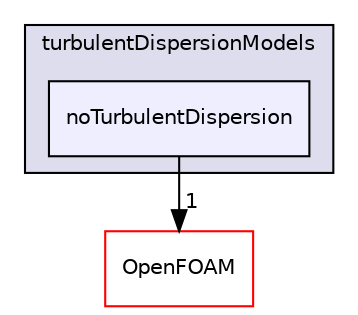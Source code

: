 digraph "src/phaseSystemModels/reactingEulerFoam/interfacialModels/turbulentDispersionModels/noTurbulentDispersion" {
  bgcolor=transparent;
  compound=true
  node [ fontsize="10", fontname="Helvetica"];
  edge [ labelfontsize="10", labelfontname="Helvetica"];
  subgraph clusterdir_123d30c75233ed9f268e252cd03accc8 {
    graph [ bgcolor="#ddddee", pencolor="black", label="turbulentDispersionModels" fontname="Helvetica", fontsize="10", URL="dir_123d30c75233ed9f268e252cd03accc8.html"]
  dir_464ada69c8b04b844a6f16a929004ad0 [shape=box, label="noTurbulentDispersion", style="filled", fillcolor="#eeeeff", pencolor="black", URL="dir_464ada69c8b04b844a6f16a929004ad0.html"];
  }
  dir_c5473ff19b20e6ec4dfe5c310b3778a8 [shape=box label="OpenFOAM" color="red" URL="dir_c5473ff19b20e6ec4dfe5c310b3778a8.html"];
  dir_464ada69c8b04b844a6f16a929004ad0->dir_c5473ff19b20e6ec4dfe5c310b3778a8 [headlabel="1", labeldistance=1.5 headhref="dir_003164_002151.html"];
}
